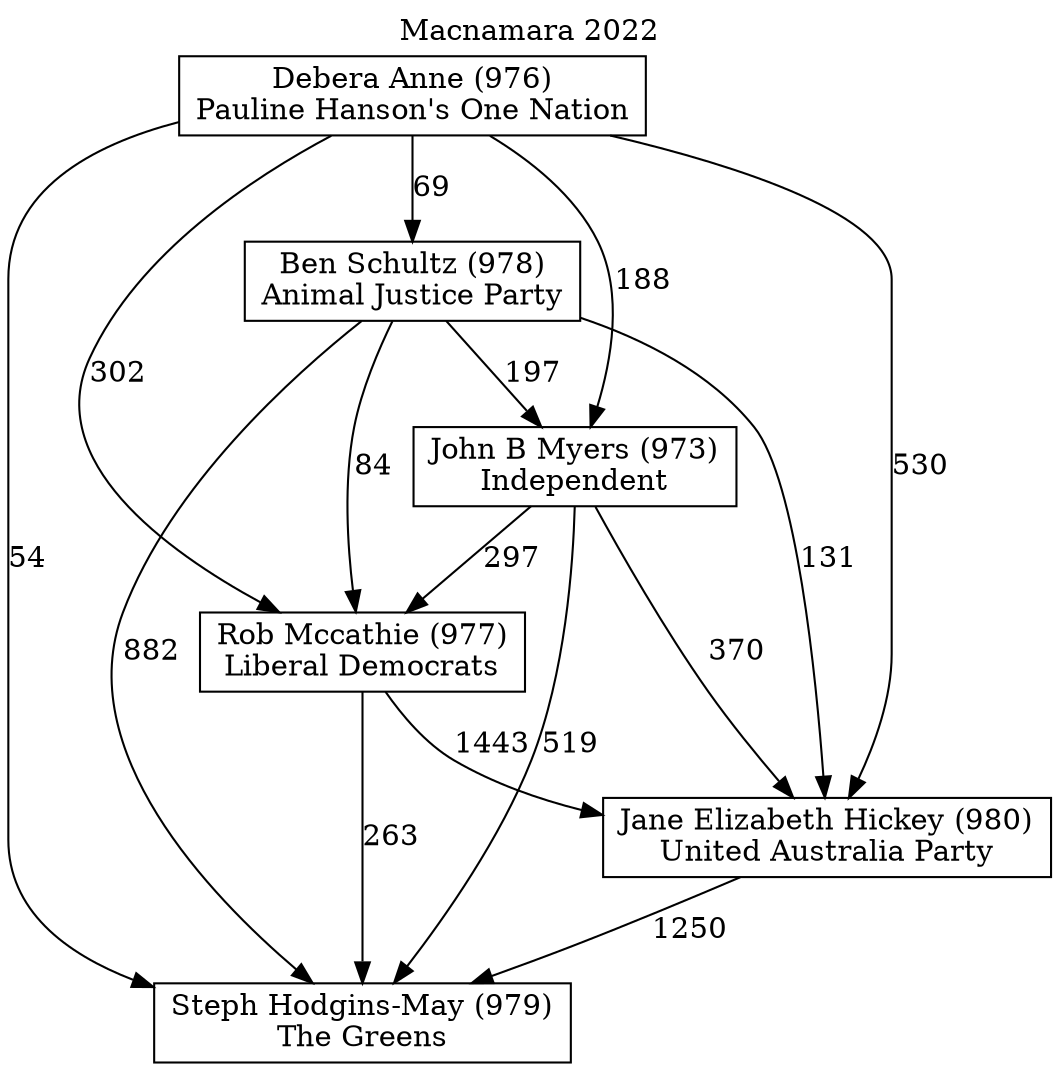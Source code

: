 // House preference flow
digraph "Steph Hodgins-May (979)_Macnamara_2022" {
	graph [label="Macnamara 2022" labelloc=t mclimit=10]
	node [shape=box]
	"Debera Anne (976)" [label="Debera Anne (976)
Pauline Hanson's One Nation"]
	"Rob Mccathie (977)" [label="Rob Mccathie (977)
Liberal Democrats"]
	"Jane Elizabeth Hickey (980)" [label="Jane Elizabeth Hickey (980)
United Australia Party"]
	"Ben Schultz (978)" [label="Ben Schultz (978)
Animal Justice Party"]
	"John B Myers (973)" [label="John B Myers (973)
Independent"]
	"Steph Hodgins-May (979)" [label="Steph Hodgins-May (979)
The Greens"]
	"Debera Anne (976)" -> "Rob Mccathie (977)" [label=302]
	"Debera Anne (976)" -> "Ben Schultz (978)" [label=69]
	"Debera Anne (976)" -> "John B Myers (973)" [label=188]
	"Rob Mccathie (977)" -> "Jane Elizabeth Hickey (980)" [label=1443]
	"Ben Schultz (978)" -> "John B Myers (973)" [label=197]
	"Rob Mccathie (977)" -> "Steph Hodgins-May (979)" [label=263]
	"John B Myers (973)" -> "Steph Hodgins-May (979)" [label=519]
	"Ben Schultz (978)" -> "Rob Mccathie (977)" [label=84]
	"John B Myers (973)" -> "Jane Elizabeth Hickey (980)" [label=370]
	"Debera Anne (976)" -> "Steph Hodgins-May (979)" [label=54]
	"John B Myers (973)" -> "Rob Mccathie (977)" [label=297]
	"Ben Schultz (978)" -> "Steph Hodgins-May (979)" [label=882]
	"Ben Schultz (978)" -> "Jane Elizabeth Hickey (980)" [label=131]
	"Jane Elizabeth Hickey (980)" -> "Steph Hodgins-May (979)" [label=1250]
	"Debera Anne (976)" -> "Jane Elizabeth Hickey (980)" [label=530]
}
